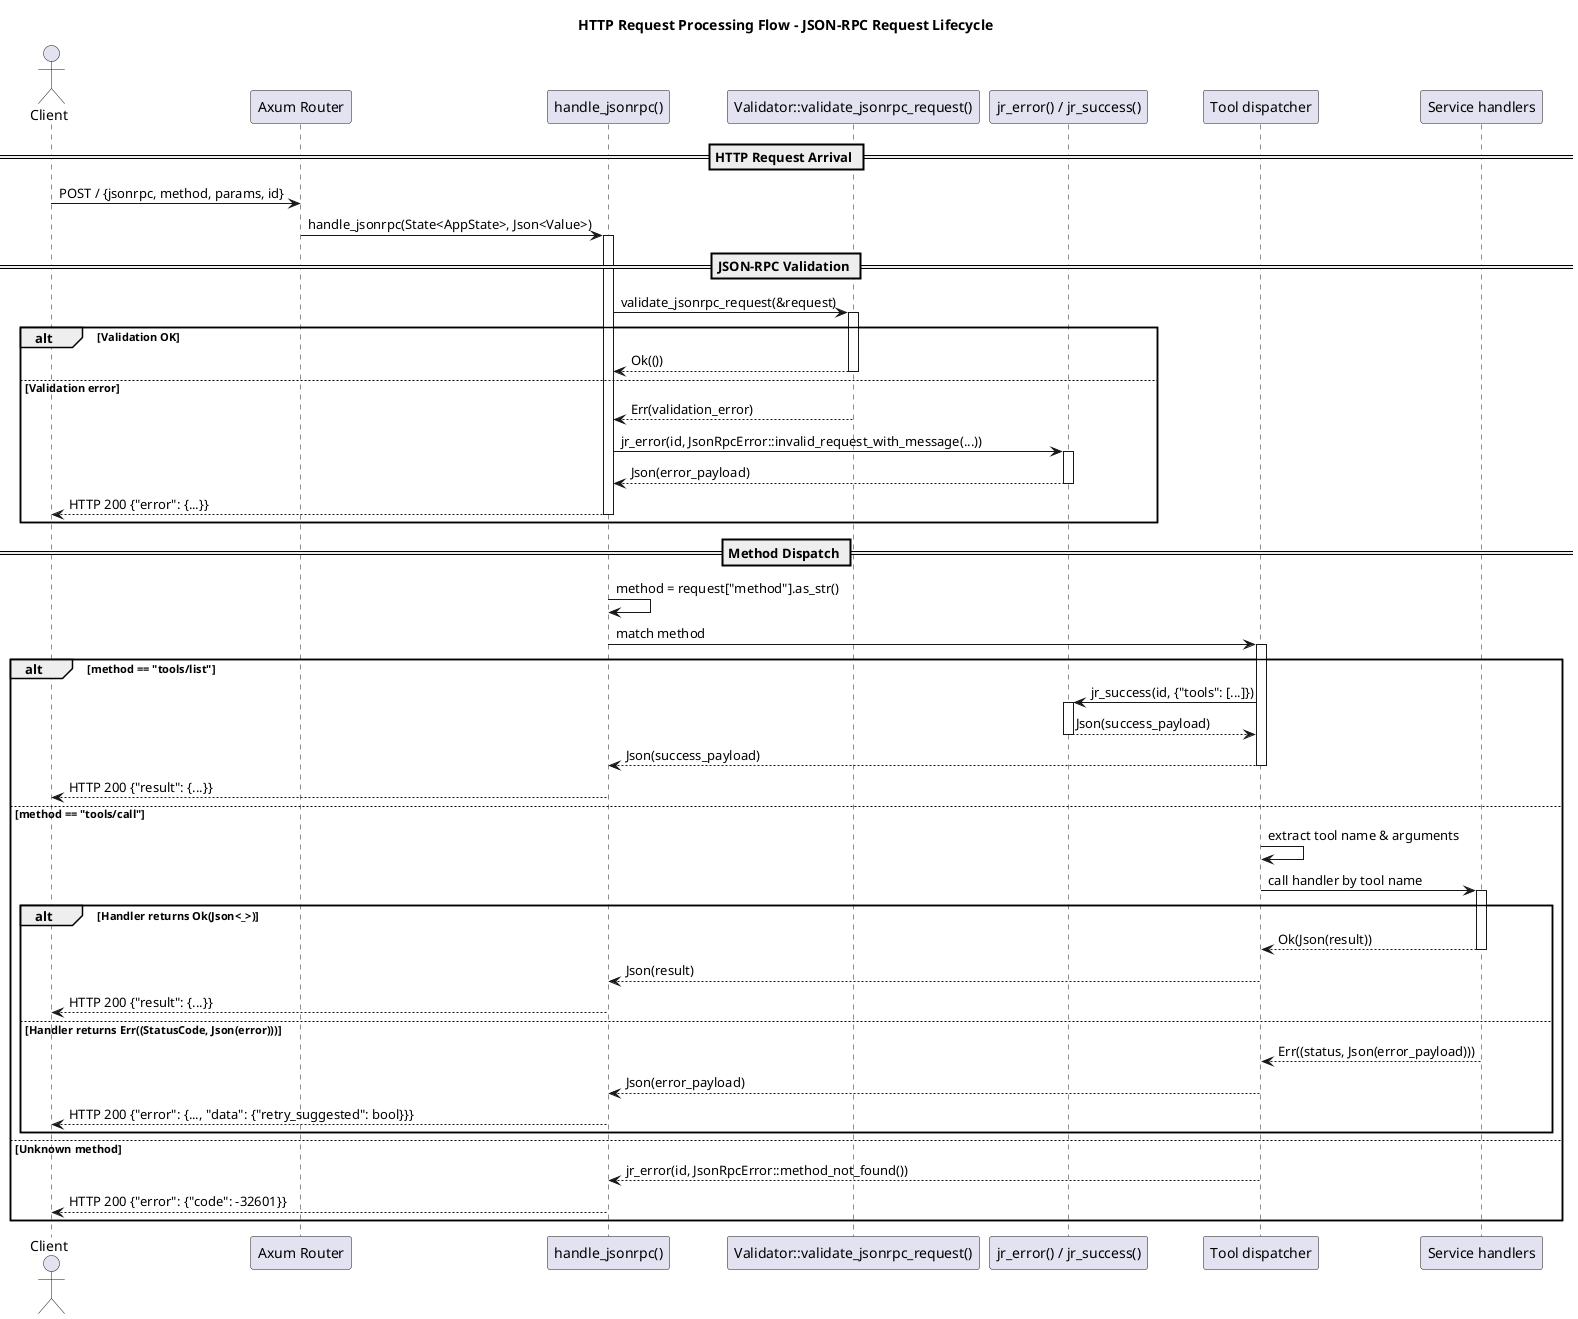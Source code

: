 @startuml http_request_processing_flow
title HTTP Request Processing Flow - JSON-RPC Request Lifecycle

actor Client
participant "Axum Router" as router
participant "handle_jsonrpc()" as jsonrpc_handler
participant "Validator::validate_jsonrpc_request()" as jsonrpc_validator
participant "jr_error() / jr_success()" as response_builder
participant "Tool dispatcher" as tool_dispatch
participant "Service handlers" as service_handlers

== HTTP Request Arrival ==
Client -> router: POST / {jsonrpc, method, params, id}
router -> jsonrpc_handler: handle_jsonrpc(State<AppState>, Json<Value>)
activate jsonrpc_handler

== JSON-RPC Validation ==
jsonrpc_handler -> jsonrpc_validator: validate_jsonrpc_request(&request)
activate jsonrpc_validator

alt Validation OK
    jsonrpc_validator --> jsonrpc_handler: Ok(())
    deactivate jsonrpc_validator
else Validation error
    jsonrpc_validator --> jsonrpc_handler: Err(validation_error)
    deactivate jsonrpc_validator

    jsonrpc_handler -> response_builder: jr_error(id, JsonRpcError::invalid_request_with_message(...))
    activate response_builder
    response_builder --> jsonrpc_handler: Json(error_payload)
    deactivate response_builder

    jsonrpc_handler --> Client: HTTP 200 {"error": {...}}
    deactivate jsonrpc_handler
end

== Method Dispatch ==
jsonrpc_handler -> jsonrpc_handler: method = request["method"].as_str()
jsonrpc_handler -> tool_dispatch: match method
activate tool_dispatch

alt method == "tools/list"
    tool_dispatch -> response_builder: jr_success(id, {"tools": [...]})
    activate response_builder
    response_builder --> tool_dispatch: Json(success_payload)
    deactivate response_builder
    tool_dispatch --> jsonrpc_handler: Json(success_payload)
    deactivate tool_dispatch
    jsonrpc_handler --> Client: HTTP 200 {"result": {...}}
    deactivate jsonrpc_handler
else method == "tools/call"
    tool_dispatch -> tool_dispatch: extract tool name & arguments
    tool_dispatch -> service_handlers: call handler by tool name
    activate service_handlers

    alt Handler returns Ok(Json<_>)
        service_handlers --> tool_dispatch: Ok(Json(result))
        deactivate service_handlers
        tool_dispatch --> jsonrpc_handler: Json(result)
        deactivate tool_dispatch
        jsonrpc_handler --> Client: HTTP 200 {"result": {...}}
        deactivate jsonrpc_handler
    else Handler returns Err((StatusCode, Json(error)))
        service_handlers --> tool_dispatch: Err((status, Json(error_payload)))
        deactivate service_handlers
        tool_dispatch --> jsonrpc_handler: Json(error_payload)
        deactivate tool_dispatch
        jsonrpc_handler --> Client: HTTP 200 {"error": {..., "data": {"retry_suggested": bool}}}
        deactivate jsonrpc_handler
    end

else Unknown method
    tool_dispatch --> jsonrpc_handler: jr_error(id, JsonRpcError::method_not_found())
    deactivate tool_dispatch
    jsonrpc_handler --> Client: HTTP 200 {"error": {"code": -32601}}
    deactivate jsonrpc_handler
end

@enduml
